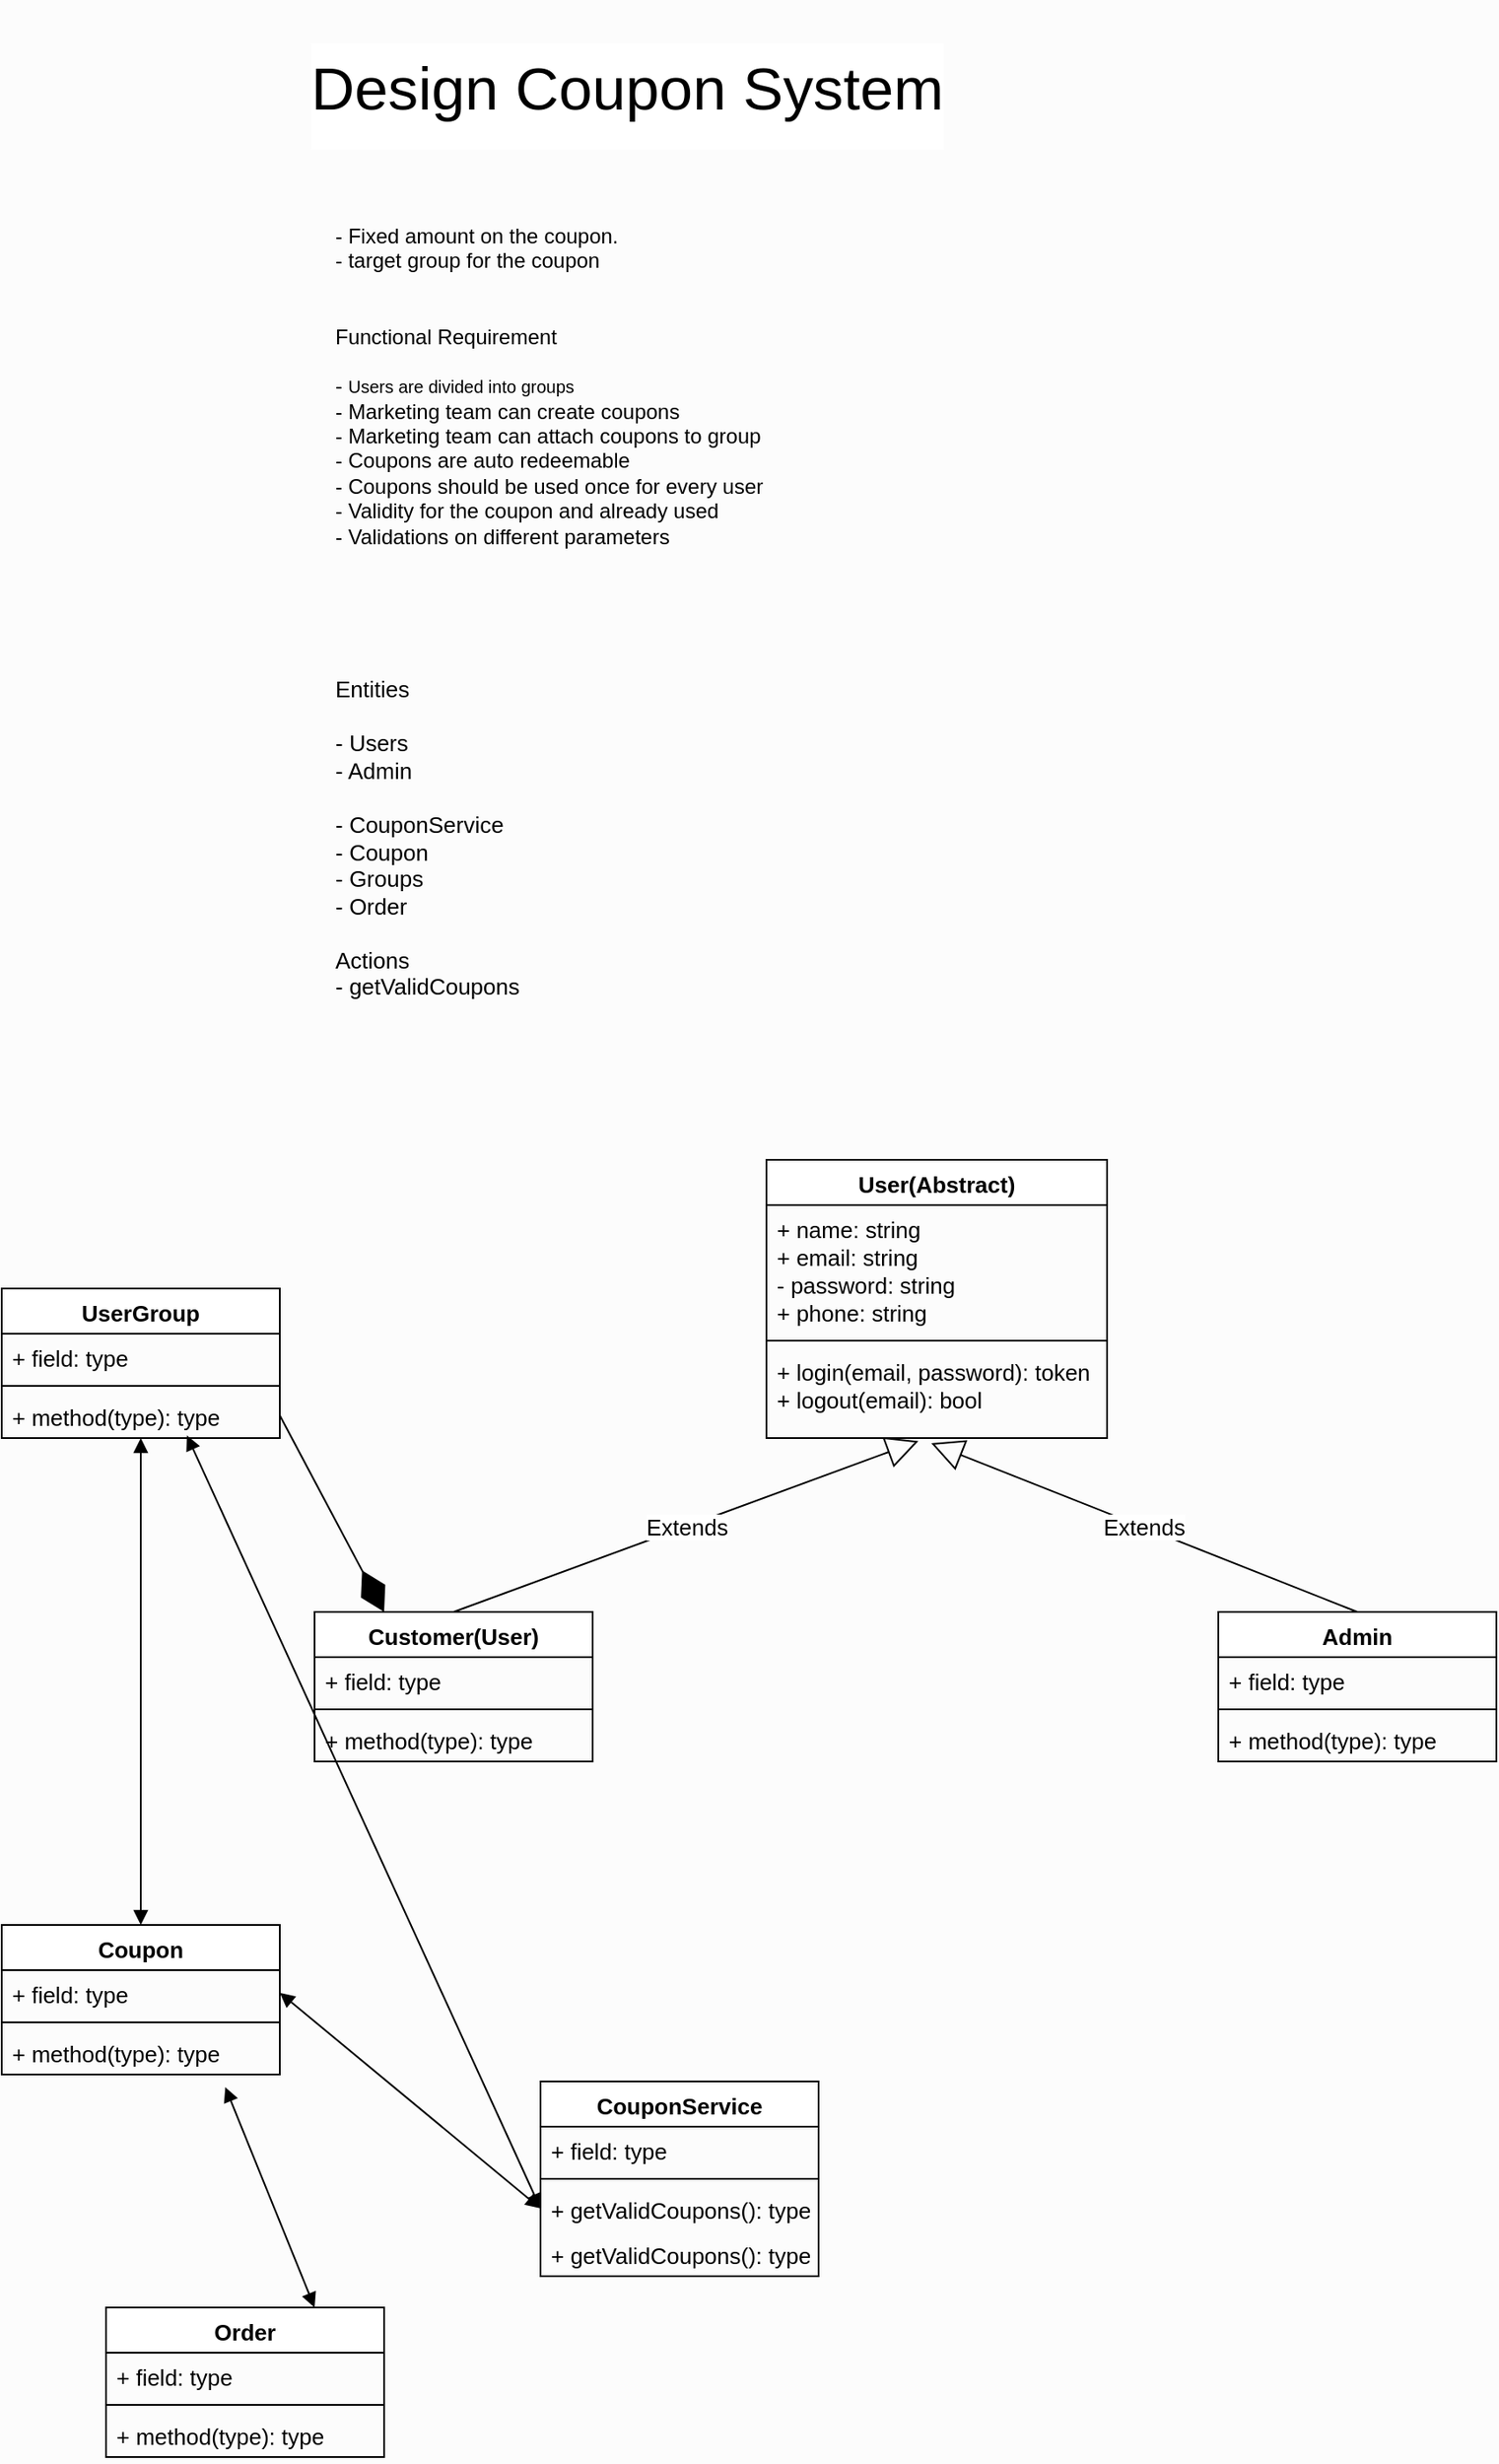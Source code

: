 <mxfile>
    <diagram id="bESl-KVgNED67ymT55uy" name="Page-1">
        <mxGraphModel dx="2538" dy="1491" grid="0" gridSize="10" guides="1" tooltips="1" connect="1" arrows="1" fold="1" page="0" pageScale="1" pageWidth="827" pageHeight="1169" background="#fcfcfc" math="0" shadow="0">
            <root>
                <mxCell id="0"/>
                <mxCell id="1" parent="0"/>
                <mxCell id="2" value="&lt;span id=&quot;docs-internal-guid-19b21271-7fff-724d-07ce-d3293ebed931&quot;&gt;&lt;p style=&quot;line-height: 1.5; background-color: rgb(255, 255, 255); margin-top: 18pt; margin-bottom: 12pt; padding: 0pt 0pt 6.9pt;&quot; dir=&quot;ltr&quot;&gt;&lt;span style=&quot;font-size: 26pt; font-family: Arial, sans-serif; color: rgb(0, 0, 0); background-color: transparent; font-variant-numeric: normal; font-variant-east-asian: normal; font-variant-alternates: normal; font-variant-position: normal; vertical-align: baseline;&quot;&gt;Design Coupon System&lt;/span&gt;&lt;/p&gt;&lt;div&gt;&lt;span style=&quot;font-size: 26pt; font-family: Arial, sans-serif; color: rgb(0, 0, 0); background-color: transparent; font-variant-numeric: normal; font-variant-east-asian: normal; font-variant-alternates: normal; font-variant-position: normal; vertical-align: baseline;&quot;&gt;&lt;br&gt;&lt;/span&gt;&lt;/div&gt;&lt;/span&gt;" style="text;html=1;strokeColor=none;fillColor=none;align=center;verticalAlign=middle;whiteSpace=wrap;rounded=0;" parent="1" vertex="1">
                    <mxGeometry x="-260" y="20" width="520" height="30" as="geometry"/>
                </mxCell>
                <mxCell id="3" value="- Fixed amount on the coupon.&lt;br&gt;- target group for the coupon&lt;br&gt;&lt;br&gt;&lt;br&gt;Functional Requirement&lt;br&gt;&lt;br&gt;- &lt;font size=&quot;1&quot;&gt;Users are divided into groups&lt;br&gt;&lt;/font&gt;- Marketing team can create coupons&lt;br&gt;- Marketing team can attach coupons to group&lt;br&gt;- Coupons are auto redeemable&lt;br&gt;- Coupons should be used once for every user&lt;br&gt;- Validity for the coupon and already used&lt;br&gt;- Validations on different parameters" style="text;html=1;strokeColor=none;fillColor=none;align=left;verticalAlign=middle;whiteSpace=wrap;rounded=0;" parent="1" vertex="1">
                    <mxGeometry x="-170" y="90" width="470" height="190" as="geometry"/>
                </mxCell>
                <mxCell id="4" value="Entities&lt;br&gt;&lt;br&gt;- Users&lt;br&gt;- Admin&lt;br&gt;&lt;br&gt;- CouponService&lt;br&gt;- Coupon&lt;br&gt;- Groups&lt;br&gt;- Order&lt;br&gt;&lt;br&gt;Actions&lt;br&gt;- getValidCoupons" style="text;html=1;strokeColor=none;fillColor=none;align=left;verticalAlign=middle;whiteSpace=wrap;rounded=0;fontSize=13;" parent="1" vertex="1">
                    <mxGeometry x="-170" y="340" width="330" height="210" as="geometry"/>
                </mxCell>
                <mxCell id="5" value="User(Abstract)" style="swimlane;fontStyle=1;align=center;verticalAlign=top;childLayout=stackLayout;horizontal=1;startSize=26;horizontalStack=0;resizeParent=1;resizeParentMax=0;resizeLast=0;collapsible=1;marginBottom=0;fontSize=13;" parent="1" vertex="1">
                    <mxGeometry x="80" y="630" width="196" height="160" as="geometry"/>
                </mxCell>
                <mxCell id="6" value="+ name: string&#10;+ email: string&#10;-  password: string&#10;+ phone: string" style="text;strokeColor=none;fillColor=none;align=left;verticalAlign=top;spacingLeft=4;spacingRight=4;overflow=hidden;rotatable=0;points=[[0,0.5],[1,0.5]];portConstraint=eastwest;fontSize=13;" parent="5" vertex="1">
                    <mxGeometry y="26" width="196" height="74" as="geometry"/>
                </mxCell>
                <mxCell id="7" value="" style="line;strokeWidth=1;fillColor=none;align=left;verticalAlign=middle;spacingTop=-1;spacingLeft=3;spacingRight=3;rotatable=0;labelPosition=right;points=[];portConstraint=eastwest;strokeColor=inherit;fontSize=13;" parent="5" vertex="1">
                    <mxGeometry y="100" width="196" height="8" as="geometry"/>
                </mxCell>
                <mxCell id="8" value="+ login(email, password): token&#10;+ logout(email): bool" style="text;strokeColor=none;fillColor=none;align=left;verticalAlign=top;spacingLeft=4;spacingRight=4;overflow=hidden;rotatable=0;points=[[0,0.5],[1,0.5]];portConstraint=eastwest;fontSize=13;" parent="5" vertex="1">
                    <mxGeometry y="108" width="196" height="52" as="geometry"/>
                </mxCell>
                <mxCell id="9" value="Customer(User)" style="swimlane;fontStyle=1;align=center;verticalAlign=top;childLayout=stackLayout;horizontal=1;startSize=26;horizontalStack=0;resizeParent=1;resizeParentMax=0;resizeLast=0;collapsible=1;marginBottom=0;fontSize=13;" parent="1" vertex="1">
                    <mxGeometry x="-180" y="890" width="160" height="86" as="geometry"/>
                </mxCell>
                <mxCell id="10" value="+ field: type" style="text;strokeColor=none;fillColor=none;align=left;verticalAlign=top;spacingLeft=4;spacingRight=4;overflow=hidden;rotatable=0;points=[[0,0.5],[1,0.5]];portConstraint=eastwest;fontSize=13;" parent="9" vertex="1">
                    <mxGeometry y="26" width="160" height="26" as="geometry"/>
                </mxCell>
                <mxCell id="11" value="" style="line;strokeWidth=1;fillColor=none;align=left;verticalAlign=middle;spacingTop=-1;spacingLeft=3;spacingRight=3;rotatable=0;labelPosition=right;points=[];portConstraint=eastwest;strokeColor=inherit;fontSize=13;" parent="9" vertex="1">
                    <mxGeometry y="52" width="160" height="8" as="geometry"/>
                </mxCell>
                <mxCell id="12" value="+ method(type): type" style="text;strokeColor=none;fillColor=none;align=left;verticalAlign=top;spacingLeft=4;spacingRight=4;overflow=hidden;rotatable=0;points=[[0,0.5],[1,0.5]];portConstraint=eastwest;fontSize=13;" parent="9" vertex="1">
                    <mxGeometry y="60" width="160" height="26" as="geometry"/>
                </mxCell>
                <mxCell id="13" value="Admin" style="swimlane;fontStyle=1;align=center;verticalAlign=top;childLayout=stackLayout;horizontal=1;startSize=26;horizontalStack=0;resizeParent=1;resizeParentMax=0;resizeLast=0;collapsible=1;marginBottom=0;fontSize=13;" parent="1" vertex="1">
                    <mxGeometry x="340" y="890" width="160" height="86" as="geometry"/>
                </mxCell>
                <mxCell id="14" value="+ field: type" style="text;strokeColor=none;fillColor=none;align=left;verticalAlign=top;spacingLeft=4;spacingRight=4;overflow=hidden;rotatable=0;points=[[0,0.5],[1,0.5]];portConstraint=eastwest;fontSize=13;" parent="13" vertex="1">
                    <mxGeometry y="26" width="160" height="26" as="geometry"/>
                </mxCell>
                <mxCell id="15" value="" style="line;strokeWidth=1;fillColor=none;align=left;verticalAlign=middle;spacingTop=-1;spacingLeft=3;spacingRight=3;rotatable=0;labelPosition=right;points=[];portConstraint=eastwest;strokeColor=inherit;fontSize=13;" parent="13" vertex="1">
                    <mxGeometry y="52" width="160" height="8" as="geometry"/>
                </mxCell>
                <mxCell id="16" value="+ method(type): type" style="text;strokeColor=none;fillColor=none;align=left;verticalAlign=top;spacingLeft=4;spacingRight=4;overflow=hidden;rotatable=0;points=[[0,0.5],[1,0.5]];portConstraint=eastwest;fontSize=13;" parent="13" vertex="1">
                    <mxGeometry y="60" width="160" height="26" as="geometry"/>
                </mxCell>
                <mxCell id="17" value="Extends" style="endArrow=block;endSize=16;endFill=0;html=1;fontSize=13;exitX=0.5;exitY=0;exitDx=0;exitDy=0;entryX=0.446;entryY=1.034;entryDx=0;entryDy=0;entryPerimeter=0;" parent="1" source="9" target="8" edge="1">
                    <mxGeometry width="160" relative="1" as="geometry">
                        <mxPoint x="10" y="820" as="sourcePoint"/>
                        <mxPoint x="170" y="820" as="targetPoint"/>
                    </mxGeometry>
                </mxCell>
                <mxCell id="19" value="Extends" style="endArrow=block;endSize=16;endFill=0;html=1;fontSize=13;exitX=0.5;exitY=0;exitDx=0;exitDy=0;entryX=0.484;entryY=1.058;entryDx=0;entryDy=0;entryPerimeter=0;" parent="1" source="13" target="8" edge="1">
                    <mxGeometry width="160" relative="1" as="geometry">
                        <mxPoint x="10" y="820" as="sourcePoint"/>
                        <mxPoint x="170" y="820" as="targetPoint"/>
                    </mxGeometry>
                </mxCell>
                <mxCell id="20" value="Coupon" style="swimlane;fontStyle=1;align=center;verticalAlign=top;childLayout=stackLayout;horizontal=1;startSize=26;horizontalStack=0;resizeParent=1;resizeParentMax=0;resizeLast=0;collapsible=1;marginBottom=0;fontSize=13;" parent="1" vertex="1">
                    <mxGeometry x="-360" y="1070" width="160" height="86" as="geometry"/>
                </mxCell>
                <mxCell id="21" value="+ field: type" style="text;strokeColor=none;fillColor=none;align=left;verticalAlign=top;spacingLeft=4;spacingRight=4;overflow=hidden;rotatable=0;points=[[0,0.5],[1,0.5]];portConstraint=eastwest;fontSize=13;" parent="20" vertex="1">
                    <mxGeometry y="26" width="160" height="26" as="geometry"/>
                </mxCell>
                <mxCell id="22" value="" style="line;strokeWidth=1;fillColor=none;align=left;verticalAlign=middle;spacingTop=-1;spacingLeft=3;spacingRight=3;rotatable=0;labelPosition=right;points=[];portConstraint=eastwest;strokeColor=inherit;fontSize=13;" parent="20" vertex="1">
                    <mxGeometry y="52" width="160" height="8" as="geometry"/>
                </mxCell>
                <mxCell id="23" value="+ method(type): type" style="text;strokeColor=none;fillColor=none;align=left;verticalAlign=top;spacingLeft=4;spacingRight=4;overflow=hidden;rotatable=0;points=[[0,0.5],[1,0.5]];portConstraint=eastwest;fontSize=13;" parent="20" vertex="1">
                    <mxGeometry y="60" width="160" height="26" as="geometry"/>
                </mxCell>
                <mxCell id="24" value="UserGroup" style="swimlane;fontStyle=1;align=center;verticalAlign=top;childLayout=stackLayout;horizontal=1;startSize=26;horizontalStack=0;resizeParent=1;resizeParentMax=0;resizeLast=0;collapsible=1;marginBottom=0;fontSize=13;" parent="1" vertex="1">
                    <mxGeometry x="-360" y="704" width="160" height="86" as="geometry"/>
                </mxCell>
                <mxCell id="25" value="+ field: type" style="text;strokeColor=none;fillColor=none;align=left;verticalAlign=top;spacingLeft=4;spacingRight=4;overflow=hidden;rotatable=0;points=[[0,0.5],[1,0.5]];portConstraint=eastwest;fontSize=13;" parent="24" vertex="1">
                    <mxGeometry y="26" width="160" height="26" as="geometry"/>
                </mxCell>
                <mxCell id="26" value="" style="line;strokeWidth=1;fillColor=none;align=left;verticalAlign=middle;spacingTop=-1;spacingLeft=3;spacingRight=3;rotatable=0;labelPosition=right;points=[];portConstraint=eastwest;strokeColor=inherit;fontSize=13;" parent="24" vertex="1">
                    <mxGeometry y="52" width="160" height="8" as="geometry"/>
                </mxCell>
                <mxCell id="27" value="+ method(type): type" style="text;strokeColor=none;fillColor=none;align=left;verticalAlign=top;spacingLeft=4;spacingRight=4;overflow=hidden;rotatable=0;points=[[0,0.5],[1,0.5]];portConstraint=eastwest;fontSize=13;" parent="24" vertex="1">
                    <mxGeometry y="60" width="160" height="26" as="geometry"/>
                </mxCell>
                <mxCell id="28" value="" style="endArrow=diamondThin;endFill=1;endSize=24;html=1;fontSize=13;exitX=1;exitY=0.5;exitDx=0;exitDy=0;entryX=0.25;entryY=0;entryDx=0;entryDy=0;" parent="1" source="27" target="9" edge="1">
                    <mxGeometry width="160" relative="1" as="geometry">
                        <mxPoint x="10" y="790" as="sourcePoint"/>
                        <mxPoint x="170" y="790" as="targetPoint"/>
                    </mxGeometry>
                </mxCell>
                <mxCell id="29" value="" style="endArrow=block;startArrow=block;endFill=1;startFill=1;html=1;fontSize=13;exitX=0.5;exitY=0;exitDx=0;exitDy=0;" parent="1" source="20" target="27" edge="1">
                    <mxGeometry width="160" relative="1" as="geometry">
                        <mxPoint x="10" y="920" as="sourcePoint"/>
                        <mxPoint x="170" y="920" as="targetPoint"/>
                    </mxGeometry>
                </mxCell>
                <mxCell id="30" value="Order" style="swimlane;fontStyle=1;align=center;verticalAlign=top;childLayout=stackLayout;horizontal=1;startSize=26;horizontalStack=0;resizeParent=1;resizeParentMax=0;resizeLast=0;collapsible=1;marginBottom=0;fontSize=13;" parent="1" vertex="1">
                    <mxGeometry x="-300" y="1290" width="160" height="86" as="geometry"/>
                </mxCell>
                <mxCell id="31" value="+ field: type" style="text;strokeColor=none;fillColor=none;align=left;verticalAlign=top;spacingLeft=4;spacingRight=4;overflow=hidden;rotatable=0;points=[[0,0.5],[1,0.5]];portConstraint=eastwest;fontSize=13;" parent="30" vertex="1">
                    <mxGeometry y="26" width="160" height="26" as="geometry"/>
                </mxCell>
                <mxCell id="32" value="" style="line;strokeWidth=1;fillColor=none;align=left;verticalAlign=middle;spacingTop=-1;spacingLeft=3;spacingRight=3;rotatable=0;labelPosition=right;points=[];portConstraint=eastwest;strokeColor=inherit;fontSize=13;" parent="30" vertex="1">
                    <mxGeometry y="52" width="160" height="8" as="geometry"/>
                </mxCell>
                <mxCell id="33" value="+ method(type): type" style="text;strokeColor=none;fillColor=none;align=left;verticalAlign=top;spacingLeft=4;spacingRight=4;overflow=hidden;rotatable=0;points=[[0,0.5],[1,0.5]];portConstraint=eastwest;fontSize=13;" parent="30" vertex="1">
                    <mxGeometry y="60" width="160" height="26" as="geometry"/>
                </mxCell>
                <mxCell id="34" value="" style="endArrow=block;startArrow=block;endFill=1;startFill=1;html=1;fontSize=13;exitX=0.75;exitY=0;exitDx=0;exitDy=0;entryX=0.804;entryY=1.281;entryDx=0;entryDy=0;entryPerimeter=0;" parent="1" source="30" target="23" edge="1">
                    <mxGeometry width="160" relative="1" as="geometry">
                        <mxPoint x="30" y="1130" as="sourcePoint"/>
                        <mxPoint x="190" y="1130" as="targetPoint"/>
                    </mxGeometry>
                </mxCell>
                <mxCell id="35" value="CouponService" style="swimlane;fontStyle=1;align=center;verticalAlign=top;childLayout=stackLayout;horizontal=1;startSize=26;horizontalStack=0;resizeParent=1;resizeParentMax=0;resizeLast=0;collapsible=1;marginBottom=0;fontSize=13;" parent="1" vertex="1">
                    <mxGeometry x="-50" y="1160" width="160" height="112" as="geometry"/>
                </mxCell>
                <mxCell id="36" value="+ field: type" style="text;strokeColor=none;fillColor=none;align=left;verticalAlign=top;spacingLeft=4;spacingRight=4;overflow=hidden;rotatable=0;points=[[0,0.5],[1,0.5]];portConstraint=eastwest;fontSize=13;" parent="35" vertex="1">
                    <mxGeometry y="26" width="160" height="26" as="geometry"/>
                </mxCell>
                <mxCell id="37" value="" style="line;strokeWidth=1;fillColor=none;align=left;verticalAlign=middle;spacingTop=-1;spacingLeft=3;spacingRight=3;rotatable=0;labelPosition=right;points=[];portConstraint=eastwest;strokeColor=inherit;fontSize=13;" parent="35" vertex="1">
                    <mxGeometry y="52" width="160" height="8" as="geometry"/>
                </mxCell>
                <mxCell id="38" value="+ getValidCoupons(): type" style="text;strokeColor=none;fillColor=none;align=left;verticalAlign=top;spacingLeft=4;spacingRight=4;overflow=hidden;rotatable=0;points=[[0,0.5],[1,0.5]];portConstraint=eastwest;fontSize=13;" parent="35" vertex="1">
                    <mxGeometry y="60" width="160" height="26" as="geometry"/>
                </mxCell>
                <mxCell id="39" value="+ getValidCoupons(): type" style="text;strokeColor=none;fillColor=none;align=left;verticalAlign=top;spacingLeft=4;spacingRight=4;overflow=hidden;rotatable=0;points=[[0,0.5],[1,0.5]];portConstraint=eastwest;fontSize=13;" parent="35" vertex="1">
                    <mxGeometry y="86" width="160" height="26" as="geometry"/>
                </mxCell>
                <mxCell id="40" value="" style="endArrow=block;startArrow=block;endFill=1;startFill=1;html=1;fontSize=13;exitX=0.666;exitY=0.944;exitDx=0;exitDy=0;exitPerimeter=0;entryX=0;entryY=0.5;entryDx=0;entryDy=0;" parent="1" source="27" target="38" edge="1">
                    <mxGeometry width="160" relative="1" as="geometry">
                        <mxPoint x="30" y="1070" as="sourcePoint"/>
                        <mxPoint x="190" y="1070" as="targetPoint"/>
                    </mxGeometry>
                </mxCell>
                <mxCell id="41" value="" style="endArrow=block;startArrow=block;endFill=1;startFill=1;html=1;fontSize=13;exitX=1;exitY=0.5;exitDx=0;exitDy=0;entryX=0;entryY=0.5;entryDx=0;entryDy=0;" parent="1" source="21" target="38" edge="1">
                    <mxGeometry width="160" relative="1" as="geometry">
                        <mxPoint x="30" y="1070" as="sourcePoint"/>
                        <mxPoint x="190" y="1070" as="targetPoint"/>
                    </mxGeometry>
                </mxCell>
            </root>
        </mxGraphModel>
    </diagram>
</mxfile>